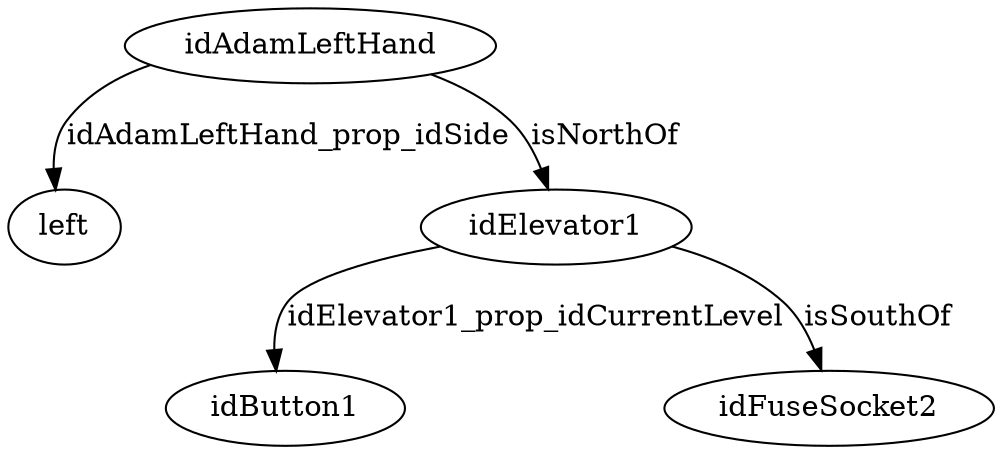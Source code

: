 strict digraph  {
idAdamLeftHand [node_type=entity_node, root=root];
left;
idElevator1;
idButton1;
idFuseSocket2;
idAdamLeftHand -> left  [edge_type=property, label=idAdamLeftHand_prop_idSide];
idAdamLeftHand -> idElevator1  [edge_type=relationship, label=isNorthOf];
idElevator1 -> idButton1  [edge_type=property, label=idElevator1_prop_idCurrentLevel];
idElevator1 -> idFuseSocket2  [edge_type=relationship, label=isSouthOf];
}
